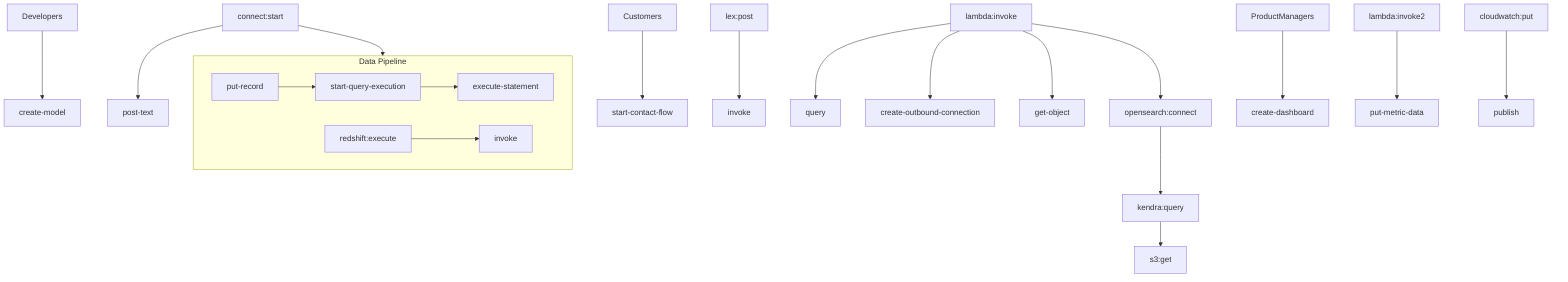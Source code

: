 graph TD
    Developers --> sagemaker:sagemaker1[create-model]
    Customers --> connect:connect1[start-contact-flow]
    connect:start --> lex:lex1[post-text]
    lex:post --> lambda:lambda1[invoke]
    lambda:invoke --> dynamodb:dynamodb1[query]
    lambda:invoke --> opensearch:opensearch1[create-outbound-connection]
    lambda:invoke --> s3:s31[get-object]
    lambda:invoke --> 
    
    opensearch:connect --> 
    kendra:query --> s3:get
    
    ProductManagers --> quicksight:quicksight1[create-dashboard]
    
    subgraph DataPipeline[Data Pipeline]
        kinesis:kinesis1[put-record] --> athena:start[start-query-execution]
        athena:start --> redshift:redshift1[execute-statement]
        redshift:execute --> lambda:lambda2[invoke]
    end
    
    lambda:invoke2 --> cloudwatch:cloudwatch1[put-metric-data]
    cloudwatch:put --> sns:sns1[publish]
    
    connect:start --> DataPipeline